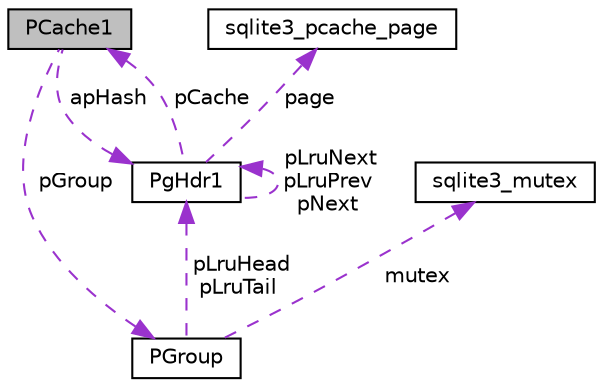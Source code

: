 digraph "PCache1"
{
  edge [fontname="Helvetica",fontsize="10",labelfontname="Helvetica",labelfontsize="10"];
  node [fontname="Helvetica",fontsize="10",shape=record];
  Node1 [label="PCache1",height=0.2,width=0.4,color="black", fillcolor="grey75", style="filled", fontcolor="black"];
  Node2 -> Node1 [dir="back",color="darkorchid3",fontsize="10",style="dashed",label=" pGroup" ,fontname="Helvetica"];
  Node2 [label="PGroup",height=0.2,width=0.4,color="black", fillcolor="white", style="filled",URL="$struct_p_group.html"];
  Node3 -> Node2 [dir="back",color="darkorchid3",fontsize="10",style="dashed",label=" pLruHead\npLruTail" ,fontname="Helvetica"];
  Node3 [label="PgHdr1",height=0.2,width=0.4,color="black", fillcolor="white", style="filled",URL="$struct_pg_hdr1.html"];
  Node4 -> Node3 [dir="back",color="darkorchid3",fontsize="10",style="dashed",label=" page" ,fontname="Helvetica"];
  Node4 [label="sqlite3_pcache_page",height=0.2,width=0.4,color="black", fillcolor="white", style="filled",URL="$structsqlite3__pcache__page.html"];
  Node3 -> Node3 [dir="back",color="darkorchid3",fontsize="10",style="dashed",label=" pLruNext\npLruPrev\npNext" ,fontname="Helvetica"];
  Node1 -> Node3 [dir="back",color="darkorchid3",fontsize="10",style="dashed",label=" pCache" ,fontname="Helvetica"];
  Node5 -> Node2 [dir="back",color="darkorchid3",fontsize="10",style="dashed",label=" mutex" ,fontname="Helvetica"];
  Node5 [label="sqlite3_mutex",height=0.2,width=0.4,color="black", fillcolor="white", style="filled",URL="$structsqlite3__mutex.html"];
  Node3 -> Node1 [dir="back",color="darkorchid3",fontsize="10",style="dashed",label=" apHash" ,fontname="Helvetica"];
}
